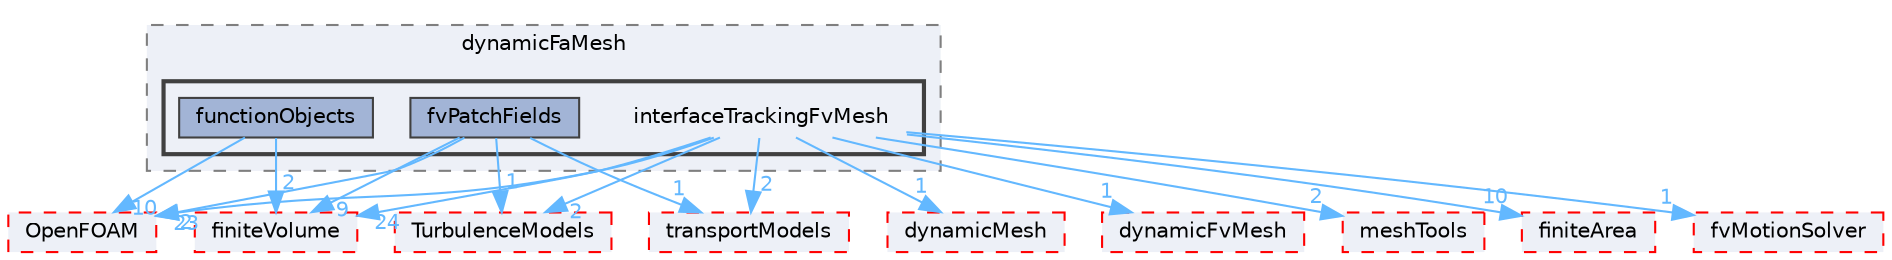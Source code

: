 digraph "src/dynamicFaMesh/interfaceTrackingFvMesh"
{
 // LATEX_PDF_SIZE
  bgcolor="transparent";
  edge [fontname=Helvetica,fontsize=10,labelfontname=Helvetica,labelfontsize=10];
  node [fontname=Helvetica,fontsize=10,shape=box,height=0.2,width=0.4];
  compound=true
  subgraph clusterdir_65feb23423b27742f8e80c241af7b3ad {
    graph [ bgcolor="#edf0f7", pencolor="grey50", label="dynamicFaMesh", fontname=Helvetica,fontsize=10 style="filled,dashed", URL="dir_65feb23423b27742f8e80c241af7b3ad.html",tooltip=""]
  subgraph clusterdir_34ca9536a2dd6203973d129ecc06a76d {
    graph [ bgcolor="#edf0f7", pencolor="grey25", label="", fontname=Helvetica,fontsize=10 style="filled,bold", URL="dir_34ca9536a2dd6203973d129ecc06a76d.html",tooltip=""]
    dir_34ca9536a2dd6203973d129ecc06a76d [shape=plaintext, label="interfaceTrackingFvMesh"];
  dir_79d7b805227b3b9bea9b0bbce9d192c0 [label="functionObjects", fillcolor="#a2b4d6", color="grey25", style="filled", URL="dir_79d7b805227b3b9bea9b0bbce9d192c0.html",tooltip=""];
  dir_f6119a15fc15eda15c6b82fd2d64c793 [label="fvPatchFields", fillcolor="#a2b4d6", color="grey25", style="filled", URL="dir_f6119a15fc15eda15c6b82fd2d64c793.html",tooltip=""];
  }
  }
  dir_1eda626aeac0f0ad2848c36acaa5d501 [label="TurbulenceModels", fillcolor="#edf0f7", color="red", style="filled,dashed", URL="dir_1eda626aeac0f0ad2848c36acaa5d501.html",tooltip=""];
  dir_63742796c427c97a292c80f7db71da36 [label="dynamicMesh", fillcolor="#edf0f7", color="red", style="filled,dashed", URL="dir_63742796c427c97a292c80f7db71da36.html",tooltip=""];
  dir_7045e8b584c9485727394e576736d39b [label="dynamicFvMesh", fillcolor="#edf0f7", color="red", style="filled,dashed", URL="dir_7045e8b584c9485727394e576736d39b.html",tooltip=""];
  dir_9415e59289a6feeb24164dafa70a594f [label="transportModels", fillcolor="#edf0f7", color="red", style="filled,dashed", URL="dir_9415e59289a6feeb24164dafa70a594f.html",tooltip=""];
  dir_9bd15774b555cf7259a6fa18f99fe99b [label="finiteVolume", fillcolor="#edf0f7", color="red", style="filled,dashed", URL="dir_9bd15774b555cf7259a6fa18f99fe99b.html",tooltip=""];
  dir_ae30ad0bef50cf391b24c614251bb9fd [label="meshTools", fillcolor="#edf0f7", color="red", style="filled,dashed", URL="dir_ae30ad0bef50cf391b24c614251bb9fd.html",tooltip=""];
  dir_b69a9eadfe761c231b266ce918b218a5 [label="finiteArea", fillcolor="#edf0f7", color="red", style="filled,dashed", URL="dir_b69a9eadfe761c231b266ce918b218a5.html",tooltip=""];
  dir_c5473ff19b20e6ec4dfe5c310b3778a8 [label="OpenFOAM", fillcolor="#edf0f7", color="red", style="filled,dashed", URL="dir_c5473ff19b20e6ec4dfe5c310b3778a8.html",tooltip=""];
  dir_f7091aeabaea36e4bb5fe5aa28ecbeff [label="fvMotionSolver", fillcolor="#edf0f7", color="red", style="filled,dashed", URL="dir_f7091aeabaea36e4bb5fe5aa28ecbeff.html",tooltip=""];
  dir_34ca9536a2dd6203973d129ecc06a76d->dir_1eda626aeac0f0ad2848c36acaa5d501 [headlabel="2", labeldistance=1.5 headhref="dir_001906_004143.html" href="dir_001906_004143.html" color="steelblue1" fontcolor="steelblue1"];
  dir_34ca9536a2dd6203973d129ecc06a76d->dir_63742796c427c97a292c80f7db71da36 [headlabel="1", labeldistance=1.5 headhref="dir_001906_001086.html" href="dir_001906_001086.html" color="steelblue1" fontcolor="steelblue1"];
  dir_34ca9536a2dd6203973d129ecc06a76d->dir_7045e8b584c9485727394e576736d39b [headlabel="1", labeldistance=1.5 headhref="dir_001906_001077.html" href="dir_001906_001077.html" color="steelblue1" fontcolor="steelblue1"];
  dir_34ca9536a2dd6203973d129ecc06a76d->dir_9415e59289a6feeb24164dafa70a594f [headlabel="2", labeldistance=1.5 headhref="dir_001906_004112.html" href="dir_001906_004112.html" color="steelblue1" fontcolor="steelblue1"];
  dir_34ca9536a2dd6203973d129ecc06a76d->dir_9bd15774b555cf7259a6fa18f99fe99b [headlabel="24", labeldistance=1.5 headhref="dir_001906_001387.html" href="dir_001906_001387.html" color="steelblue1" fontcolor="steelblue1"];
  dir_34ca9536a2dd6203973d129ecc06a76d->dir_ae30ad0bef50cf391b24c614251bb9fd [headlabel="2", labeldistance=1.5 headhref="dir_001906_002382.html" href="dir_001906_002382.html" color="steelblue1" fontcolor="steelblue1"];
  dir_34ca9536a2dd6203973d129ecc06a76d->dir_b69a9eadfe761c231b266ce918b218a5 [headlabel="10", labeldistance=1.5 headhref="dir_001906_001385.html" href="dir_001906_001385.html" color="steelblue1" fontcolor="steelblue1"];
  dir_34ca9536a2dd6203973d129ecc06a76d->dir_c5473ff19b20e6ec4dfe5c310b3778a8 [headlabel="23", labeldistance=1.5 headhref="dir_001906_002695.html" href="dir_001906_002695.html" color="steelblue1" fontcolor="steelblue1"];
  dir_34ca9536a2dd6203973d129ecc06a76d->dir_f7091aeabaea36e4bb5fe5aa28ecbeff [headlabel="1", labeldistance=1.5 headhref="dir_001906_001553.html" href="dir_001906_001553.html" color="steelblue1" fontcolor="steelblue1"];
  dir_79d7b805227b3b9bea9b0bbce9d192c0->dir_c5473ff19b20e6ec4dfe5c310b3778a8 [headlabel="10", labeldistance=1.5 headhref="dir_001518_002695.html" href="dir_001518_002695.html" color="steelblue1" fontcolor="steelblue1"];
  dir_79d7b805227b3b9bea9b0bbce9d192c0->dir_9bd15774b555cf7259a6fa18f99fe99b [headlabel="2", labeldistance=1.5 headhref="dir_001518_001387.html" href="dir_001518_001387.html" color="steelblue1" fontcolor="steelblue1"];
  dir_f6119a15fc15eda15c6b82fd2d64c793->dir_1eda626aeac0f0ad2848c36acaa5d501 [headlabel="1", labeldistance=1.5 headhref="dir_001565_004143.html" href="dir_001565_004143.html" color="steelblue1" fontcolor="steelblue1"];
  dir_f6119a15fc15eda15c6b82fd2d64c793->dir_9415e59289a6feeb24164dafa70a594f [headlabel="1", labeldistance=1.5 headhref="dir_001565_004112.html" href="dir_001565_004112.html" color="steelblue1" fontcolor="steelblue1"];
  dir_f6119a15fc15eda15c6b82fd2d64c793->dir_9bd15774b555cf7259a6fa18f99fe99b [headlabel="9", labeldistance=1.5 headhref="dir_001565_001387.html" href="dir_001565_001387.html" color="steelblue1" fontcolor="steelblue1"];
  dir_f6119a15fc15eda15c6b82fd2d64c793->dir_c5473ff19b20e6ec4dfe5c310b3778a8 [headlabel="2", labeldistance=1.5 headhref="dir_001565_002695.html" href="dir_001565_002695.html" color="steelblue1" fontcolor="steelblue1"];
}
